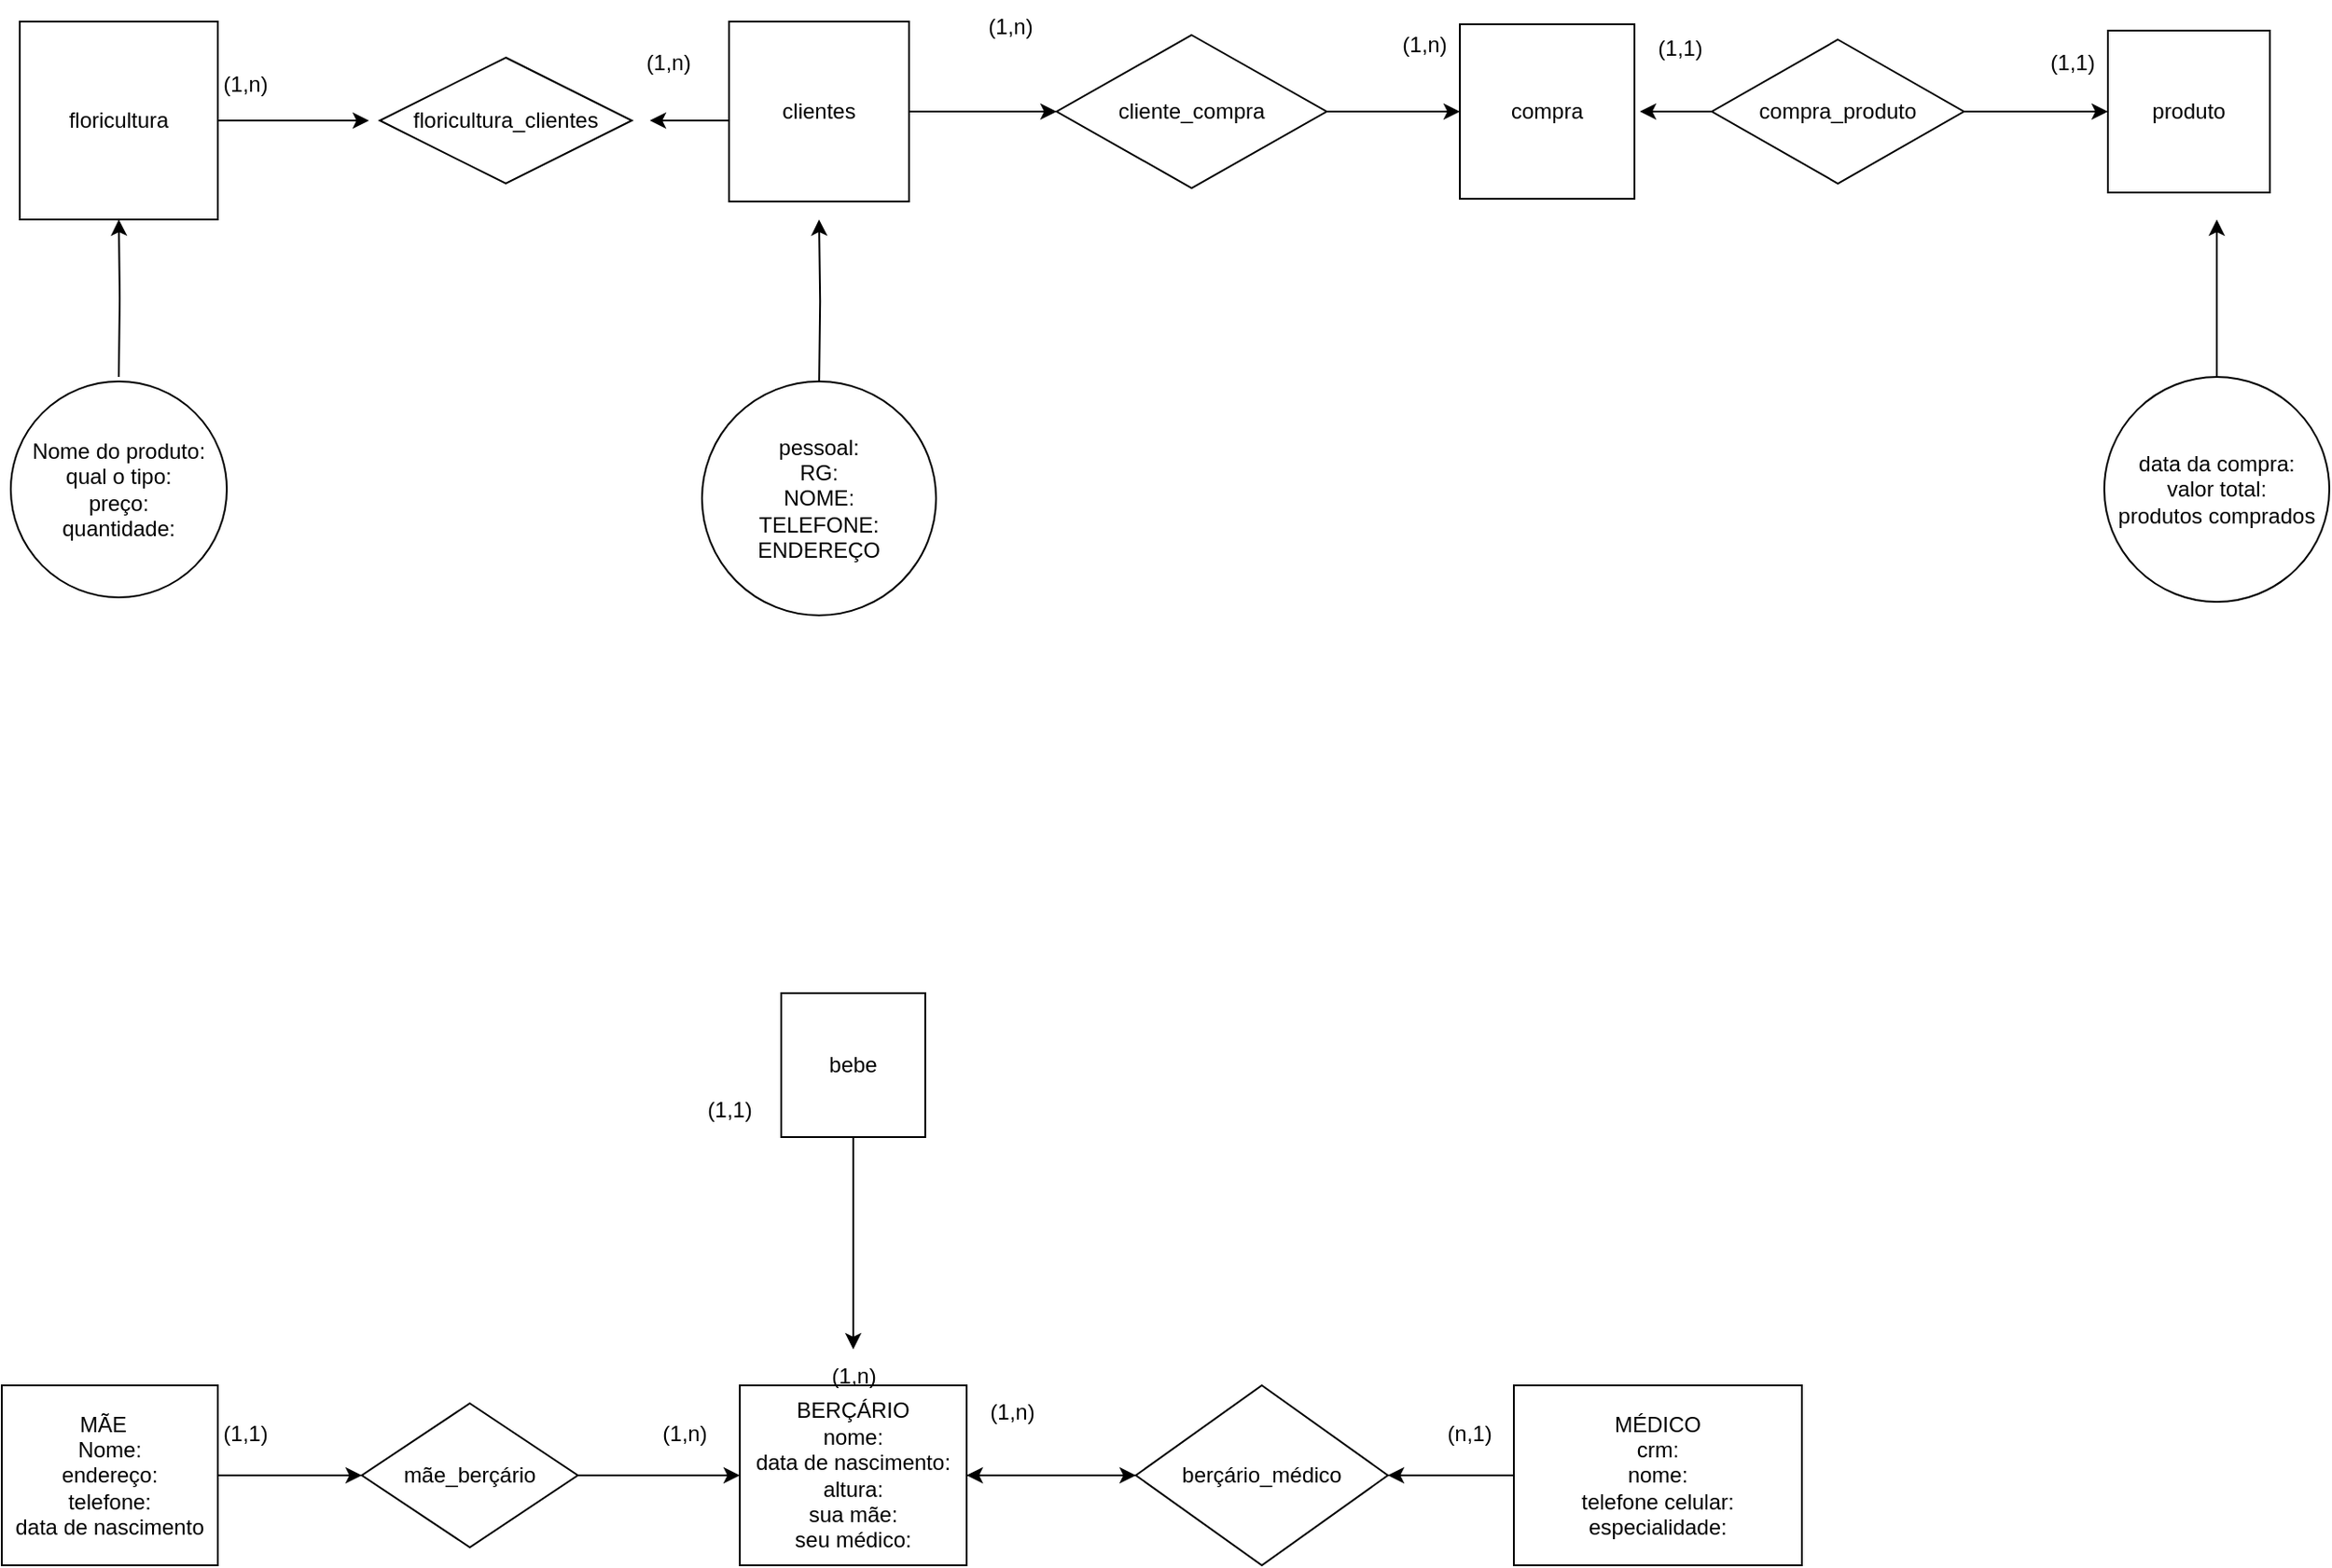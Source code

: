 <mxfile version="21.7.1" type="github">
  <diagram name="Página-1" id="CyB8fikaFiQpVRqWthR7">
    <mxGraphModel dx="1805" dy="1982" grid="1" gridSize="10" guides="1" tooltips="1" connect="1" arrows="1" fold="1" page="1" pageScale="1" pageWidth="827" pageHeight="1169" math="0" shadow="0">
      <root>
        <mxCell id="0" />
        <mxCell id="1" parent="0" />
        <mxCell id="ZnBemmN9kFoIYiVrUqcw-9" style="edgeStyle=orthogonalEdgeStyle;rounded=0;orthogonalLoop=1;jettySize=auto;html=1;entryX=0;entryY=0.5;entryDx=0;entryDy=0;" edge="1" parent="1" source="ZnBemmN9kFoIYiVrUqcw-19" target="ZnBemmN9kFoIYiVrUqcw-3">
          <mxGeometry relative="1" as="geometry" />
        </mxCell>
        <mxCell id="ZnBemmN9kFoIYiVrUqcw-2" value="&amp;nbsp; &amp;nbsp;MÃE&lt;span style=&quot;white-space: pre;&quot;&gt;&#x9;&lt;/span&gt;&lt;br&gt;Nome:&lt;br&gt;endereço:&lt;br&gt;telefone:&lt;br&gt;data de nascimento" style="rounded=0;whiteSpace=wrap;html=1;" vertex="1" parent="1">
          <mxGeometry x="10" y="-302" width="120" height="100" as="geometry" />
        </mxCell>
        <mxCell id="ZnBemmN9kFoIYiVrUqcw-7" style="edgeStyle=orthogonalEdgeStyle;rounded=0;orthogonalLoop=1;jettySize=auto;html=1;" edge="1" parent="1" source="ZnBemmN9kFoIYiVrUqcw-3" target="ZnBemmN9kFoIYiVrUqcw-5">
          <mxGeometry relative="1" as="geometry" />
        </mxCell>
        <mxCell id="ZnBemmN9kFoIYiVrUqcw-3" value="BERÇÁRIO&lt;br&gt;nome:&lt;br&gt;data de nascimento:&lt;br&gt;altura:&lt;br&gt;sua mãe:&lt;br&gt;seu médico:" style="rounded=0;whiteSpace=wrap;html=1;" vertex="1" parent="1">
          <mxGeometry x="420" y="-302" width="126" height="100" as="geometry" />
        </mxCell>
        <mxCell id="ZnBemmN9kFoIYiVrUqcw-8" style="edgeStyle=orthogonalEdgeStyle;rounded=0;orthogonalLoop=1;jettySize=auto;html=1;entryX=1;entryY=0.5;entryDx=0;entryDy=0;" edge="1" parent="1" source="ZnBemmN9kFoIYiVrUqcw-5" target="ZnBemmN9kFoIYiVrUqcw-3">
          <mxGeometry relative="1" as="geometry" />
        </mxCell>
        <mxCell id="ZnBemmN9kFoIYiVrUqcw-4" value="MÉDICO&lt;br&gt;crm:&lt;br&gt;nome:&lt;br&gt;telefone celular:&lt;br&gt;especialidade:" style="rounded=0;whiteSpace=wrap;html=1;" vertex="1" parent="1">
          <mxGeometry x="850" y="-302" width="160" height="100" as="geometry" />
        </mxCell>
        <mxCell id="ZnBemmN9kFoIYiVrUqcw-11" value="(1,1)" style="text;html=1;align=center;verticalAlign=middle;resizable=0;points=[];autosize=1;strokeColor=none;fillColor=none;" vertex="1" parent="1">
          <mxGeometry x="389" y="-470" width="50" height="30" as="geometry" />
        </mxCell>
        <mxCell id="ZnBemmN9kFoIYiVrUqcw-12" value="(1,n)" style="text;html=1;align=center;verticalAlign=middle;resizable=0;points=[];autosize=1;strokeColor=none;fillColor=none;rotation=0;" vertex="1" parent="1">
          <mxGeometry x="458" y="-322" width="50" height="30" as="geometry" />
        </mxCell>
        <mxCell id="ZnBemmN9kFoIYiVrUqcw-14" value="(n,1)" style="text;html=1;align=center;verticalAlign=middle;resizable=0;points=[];autosize=1;strokeColor=none;fillColor=none;" vertex="1" parent="1">
          <mxGeometry x="800" y="-290" width="50" height="30" as="geometry" />
        </mxCell>
        <mxCell id="ZnBemmN9kFoIYiVrUqcw-15" value="(1,n)" style="text;html=1;align=center;verticalAlign=middle;resizable=0;points=[];autosize=1;strokeColor=none;fillColor=none;" vertex="1" parent="1">
          <mxGeometry x="546" y="-302" width="50" height="30" as="geometry" />
        </mxCell>
        <mxCell id="ZnBemmN9kFoIYiVrUqcw-16" value="(1,1)" style="text;html=1;align=center;verticalAlign=middle;resizable=0;points=[];autosize=1;strokeColor=none;fillColor=none;" vertex="1" parent="1">
          <mxGeometry x="120" y="-290" width="50" height="30" as="geometry" />
        </mxCell>
        <mxCell id="ZnBemmN9kFoIYiVrUqcw-17" value="(1,n)" style="text;html=1;align=center;verticalAlign=middle;resizable=0;points=[];autosize=1;strokeColor=none;fillColor=none;" vertex="1" parent="1">
          <mxGeometry x="364" y="-290" width="50" height="30" as="geometry" />
        </mxCell>
        <mxCell id="ZnBemmN9kFoIYiVrUqcw-18" value="" style="edgeStyle=orthogonalEdgeStyle;rounded=0;orthogonalLoop=1;jettySize=auto;html=1;entryX=1;entryY=0.5;entryDx=0;entryDy=0;" edge="1" parent="1" source="ZnBemmN9kFoIYiVrUqcw-4" target="ZnBemmN9kFoIYiVrUqcw-5">
          <mxGeometry relative="1" as="geometry">
            <mxPoint x="1050" y="-250" as="sourcePoint" />
            <mxPoint x="420" y="-250" as="targetPoint" />
          </mxGeometry>
        </mxCell>
        <mxCell id="ZnBemmN9kFoIYiVrUqcw-5" value="berçário_médico" style="rhombus;whiteSpace=wrap;html=1;" vertex="1" parent="1">
          <mxGeometry x="640" y="-302" width="140" height="100" as="geometry" />
        </mxCell>
        <mxCell id="ZnBemmN9kFoIYiVrUqcw-20" value="" style="edgeStyle=orthogonalEdgeStyle;rounded=0;orthogonalLoop=1;jettySize=auto;html=1;entryX=0;entryY=0.5;entryDx=0;entryDy=0;" edge="1" parent="1" source="ZnBemmN9kFoIYiVrUqcw-2" target="ZnBemmN9kFoIYiVrUqcw-19">
          <mxGeometry relative="1" as="geometry">
            <mxPoint x="130" y="-252" as="sourcePoint" />
            <mxPoint x="420" y="-252" as="targetPoint" />
          </mxGeometry>
        </mxCell>
        <mxCell id="ZnBemmN9kFoIYiVrUqcw-19" value="mãe_berçário" style="rhombus;whiteSpace=wrap;html=1;" vertex="1" parent="1">
          <mxGeometry x="210" y="-292" width="120" height="80" as="geometry" />
        </mxCell>
        <mxCell id="ZnBemmN9kFoIYiVrUqcw-24" style="edgeStyle=orthogonalEdgeStyle;rounded=0;orthogonalLoop=1;jettySize=auto;html=1;" edge="1" parent="1" source="ZnBemmN9kFoIYiVrUqcw-22" target="ZnBemmN9kFoIYiVrUqcw-12">
          <mxGeometry relative="1" as="geometry" />
        </mxCell>
        <mxCell id="ZnBemmN9kFoIYiVrUqcw-22" value="bebe" style="whiteSpace=wrap;html=1;aspect=fixed;" vertex="1" parent="1">
          <mxGeometry x="443" y="-520" width="80" height="80" as="geometry" />
        </mxCell>
        <mxCell id="ZnBemmN9kFoIYiVrUqcw-27" style="edgeStyle=orthogonalEdgeStyle;rounded=0;orthogonalLoop=1;jettySize=auto;html=1;entryX=-0.043;entryY=0.5;entryDx=0;entryDy=0;entryPerimeter=0;" edge="1" parent="1" source="ZnBemmN9kFoIYiVrUqcw-25" target="ZnBemmN9kFoIYiVrUqcw-26">
          <mxGeometry relative="1" as="geometry" />
        </mxCell>
        <mxCell id="ZnBemmN9kFoIYiVrUqcw-25" value="floricultura" style="whiteSpace=wrap;html=1;aspect=fixed;" vertex="1" parent="1">
          <mxGeometry x="20" y="-1060" width="110" height="110" as="geometry" />
        </mxCell>
        <mxCell id="ZnBemmN9kFoIYiVrUqcw-26" value="floricultura_clientes" style="rhombus;whiteSpace=wrap;html=1;" vertex="1" parent="1">
          <mxGeometry x="220" y="-1040" width="140" height="70" as="geometry" />
        </mxCell>
        <mxCell id="ZnBemmN9kFoIYiVrUqcw-29" style="edgeStyle=orthogonalEdgeStyle;rounded=0;orthogonalLoop=1;jettySize=auto;html=1;" edge="1" parent="1">
          <mxGeometry relative="1" as="geometry">
            <mxPoint x="370" y="-1005" as="targetPoint" />
            <mxPoint x="414" y="-1005" as="sourcePoint" />
          </mxGeometry>
        </mxCell>
        <mxCell id="ZnBemmN9kFoIYiVrUqcw-50" style="edgeStyle=orthogonalEdgeStyle;rounded=0;orthogonalLoop=1;jettySize=auto;html=1;" edge="1" parent="1" source="ZnBemmN9kFoIYiVrUqcw-32" target="ZnBemmN9kFoIYiVrUqcw-51">
          <mxGeometry relative="1" as="geometry">
            <mxPoint x="610" y="-1010" as="targetPoint" />
          </mxGeometry>
        </mxCell>
        <mxCell id="ZnBemmN9kFoIYiVrUqcw-32" value="clientes" style="whiteSpace=wrap;html=1;aspect=fixed;" vertex="1" parent="1">
          <mxGeometry x="414" y="-1060" width="100" height="100" as="geometry" />
        </mxCell>
        <mxCell id="ZnBemmN9kFoIYiVrUqcw-39" style="edgeStyle=orthogonalEdgeStyle;rounded=0;orthogonalLoop=1;jettySize=auto;html=1;entryX=0.5;entryY=1;entryDx=0;entryDy=0;" edge="1" parent="1" target="ZnBemmN9kFoIYiVrUqcw-25">
          <mxGeometry relative="1" as="geometry">
            <mxPoint x="75" y="-862.5" as="sourcePoint" />
          </mxGeometry>
        </mxCell>
        <mxCell id="ZnBemmN9kFoIYiVrUqcw-60" style="edgeStyle=orthogonalEdgeStyle;rounded=0;orthogonalLoop=1;jettySize=auto;html=1;" edge="1" parent="1">
          <mxGeometry relative="1" as="geometry">
            <mxPoint x="464" y="-950" as="targetPoint" />
            <mxPoint x="464.067" y="-860" as="sourcePoint" />
          </mxGeometry>
        </mxCell>
        <mxCell id="ZnBemmN9kFoIYiVrUqcw-46" value="(1,n)" style="text;html=1;align=center;verticalAlign=middle;resizable=0;points=[];autosize=1;strokeColor=none;fillColor=none;" vertex="1" parent="1">
          <mxGeometry x="120" y="-1040" width="50" height="30" as="geometry" />
        </mxCell>
        <mxCell id="ZnBemmN9kFoIYiVrUqcw-52" style="edgeStyle=orthogonalEdgeStyle;rounded=0;orthogonalLoop=1;jettySize=auto;html=1;" edge="1" parent="1" source="ZnBemmN9kFoIYiVrUqcw-51" target="ZnBemmN9kFoIYiVrUqcw-53">
          <mxGeometry relative="1" as="geometry">
            <mxPoint x="820" y="-1010" as="targetPoint" />
          </mxGeometry>
        </mxCell>
        <mxCell id="ZnBemmN9kFoIYiVrUqcw-51" value="cliente_compra" style="rhombus;whiteSpace=wrap;html=1;" vertex="1" parent="1">
          <mxGeometry x="596" y="-1052.5" width="150" height="85" as="geometry" />
        </mxCell>
        <mxCell id="ZnBemmN9kFoIYiVrUqcw-53" value="compra" style="whiteSpace=wrap;html=1;aspect=fixed;" vertex="1" parent="1">
          <mxGeometry x="820" y="-1058.5" width="97" height="97" as="geometry" />
        </mxCell>
        <mxCell id="ZnBemmN9kFoIYiVrUqcw-55" style="edgeStyle=orthogonalEdgeStyle;rounded=0;orthogonalLoop=1;jettySize=auto;html=1;" edge="1" parent="1" source="ZnBemmN9kFoIYiVrUqcw-54">
          <mxGeometry relative="1" as="geometry">
            <mxPoint x="920" y="-1010" as="targetPoint" />
          </mxGeometry>
        </mxCell>
        <mxCell id="ZnBemmN9kFoIYiVrUqcw-56" style="edgeStyle=orthogonalEdgeStyle;rounded=0;orthogonalLoop=1;jettySize=auto;html=1;" edge="1" parent="1" source="ZnBemmN9kFoIYiVrUqcw-54" target="ZnBemmN9kFoIYiVrUqcw-57">
          <mxGeometry relative="1" as="geometry">
            <mxPoint x="1160" y="-1010" as="targetPoint" />
          </mxGeometry>
        </mxCell>
        <mxCell id="ZnBemmN9kFoIYiVrUqcw-54" value="compra_produto" style="rhombus;whiteSpace=wrap;html=1;" vertex="1" parent="1">
          <mxGeometry x="960" y="-1050" width="140" height="80" as="geometry" />
        </mxCell>
        <mxCell id="ZnBemmN9kFoIYiVrUqcw-57" value="produto" style="whiteSpace=wrap;html=1;aspect=fixed;" vertex="1" parent="1">
          <mxGeometry x="1180" y="-1055" width="90" height="90" as="geometry" />
        </mxCell>
        <mxCell id="ZnBemmN9kFoIYiVrUqcw-59" value="Nome do produto:&lt;br style=&quot;border-color: var(--border-color);&quot;&gt;qual o tipo:&lt;br style=&quot;border-color: var(--border-color);&quot;&gt;preço:&lt;br style=&quot;border-color: var(--border-color);&quot;&gt;quantidade:" style="ellipse;whiteSpace=wrap;html=1;aspect=fixed;" vertex="1" parent="1">
          <mxGeometry x="15" y="-860" width="120" height="120" as="geometry" />
        </mxCell>
        <mxCell id="ZnBemmN9kFoIYiVrUqcw-62" value="pessoal:&lt;br style=&quot;border-color: var(--border-color);&quot;&gt;RG:&lt;br style=&quot;border-color: var(--border-color);&quot;&gt;NOME:&lt;br style=&quot;border-color: var(--border-color);&quot;&gt;TELEFONE:&lt;br style=&quot;border-color: var(--border-color);&quot;&gt;ENDEREÇO" style="ellipse;whiteSpace=wrap;html=1;aspect=fixed;" vertex="1" parent="1">
          <mxGeometry x="399" y="-860" width="130" height="130" as="geometry" />
        </mxCell>
        <mxCell id="ZnBemmN9kFoIYiVrUqcw-64" style="edgeStyle=orthogonalEdgeStyle;rounded=0;orthogonalLoop=1;jettySize=auto;html=1;" edge="1" parent="1" source="ZnBemmN9kFoIYiVrUqcw-63">
          <mxGeometry relative="1" as="geometry">
            <mxPoint x="1240.5" y="-950" as="targetPoint" />
          </mxGeometry>
        </mxCell>
        <mxCell id="ZnBemmN9kFoIYiVrUqcw-63" value="data da compra:&lt;br style=&quot;border-color: var(--border-color);&quot;&gt;valor total:&lt;br style=&quot;border-color: var(--border-color);&quot;&gt;produtos comprados" style="ellipse;whiteSpace=wrap;html=1;aspect=fixed;" vertex="1" parent="1">
          <mxGeometry x="1178" y="-862.5" width="125" height="125" as="geometry" />
        </mxCell>
        <mxCell id="ZnBemmN9kFoIYiVrUqcw-65" value="(1,n)" style="text;html=1;align=center;verticalAlign=middle;resizable=0;points=[];autosize=1;strokeColor=none;fillColor=none;" vertex="1" parent="1">
          <mxGeometry x="355" y="-1052" width="50" height="30" as="geometry" />
        </mxCell>
        <mxCell id="ZnBemmN9kFoIYiVrUqcw-66" value="(1,n)" style="text;html=1;align=center;verticalAlign=middle;resizable=0;points=[];autosize=1;strokeColor=none;fillColor=none;" vertex="1" parent="1">
          <mxGeometry x="545" y="-1072" width="50" height="30" as="geometry" />
        </mxCell>
        <mxCell id="ZnBemmN9kFoIYiVrUqcw-67" value="(1,n)" style="text;html=1;align=center;verticalAlign=middle;resizable=0;points=[];autosize=1;strokeColor=none;fillColor=none;" vertex="1" parent="1">
          <mxGeometry x="775" y="-1062" width="50" height="30" as="geometry" />
        </mxCell>
        <mxCell id="ZnBemmN9kFoIYiVrUqcw-68" value="(1,1)" style="text;html=1;align=center;verticalAlign=middle;resizable=0;points=[];autosize=1;strokeColor=none;fillColor=none;" vertex="1" parent="1">
          <mxGeometry x="917" y="-1060" width="50" height="30" as="geometry" />
        </mxCell>
        <mxCell id="ZnBemmN9kFoIYiVrUqcw-69" value="(1,1)" style="text;html=1;align=center;verticalAlign=middle;resizable=0;points=[];autosize=1;strokeColor=none;fillColor=none;" vertex="1" parent="1">
          <mxGeometry x="1135" y="-1052" width="50" height="30" as="geometry" />
        </mxCell>
      </root>
    </mxGraphModel>
  </diagram>
</mxfile>
